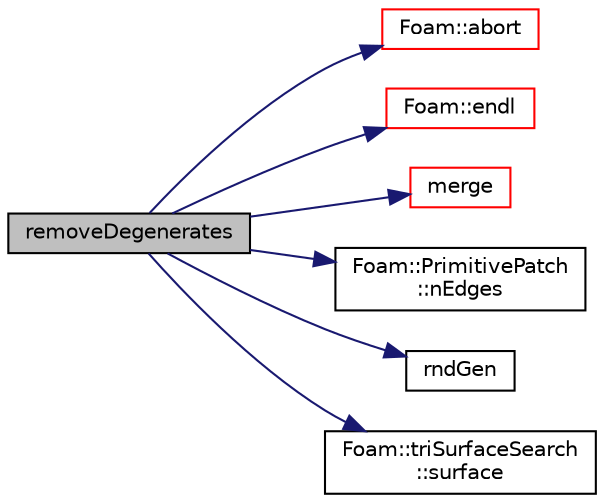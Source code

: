 digraph "removeDegenerates"
{
  bgcolor="transparent";
  edge [fontname="Helvetica",fontsize="10",labelfontname="Helvetica",labelfontsize="10"];
  node [fontname="Helvetica",fontsize="10",shape=record];
  rankdir="LR";
  Node150 [label="removeDegenerates",height=0.2,width=0.4,color="black", fillcolor="grey75", style="filled", fontcolor="black"];
  Node150 -> Node151 [color="midnightblue",fontsize="10",style="solid",fontname="Helvetica"];
  Node151 [label="Foam::abort",height=0.2,width=0.4,color="red",URL="$a21851.html#a447107a607d03e417307c203fa5fb44b"];
  Node150 -> Node155 [color="midnightblue",fontsize="10",style="solid",fontname="Helvetica"];
  Node155 [label="Foam::endl",height=0.2,width=0.4,color="red",URL="$a21851.html#a2db8fe02a0d3909e9351bb4275b23ce4",tooltip="Add newline and flush stream. "];
  Node150 -> Node196 [color="midnightblue",fontsize="10",style="solid",fontname="Helvetica"];
  Node196 [label="merge",height=0.2,width=0.4,color="red",URL="$a26633.html#a987539e16097f548da5dde54bbc38a40",tooltip="Merge (or override) edge intersection for a subset. "];
  Node150 -> Node210 [color="midnightblue",fontsize="10",style="solid",fontname="Helvetica"];
  Node210 [label="Foam::PrimitivePatch\l::nEdges",height=0.2,width=0.4,color="black",URL="$a28693.html#a086513bcff1a3f1684e1a3879dd90deb",tooltip="Return number of edges in patch. "];
  Node150 -> Node211 [color="midnightblue",fontsize="10",style="solid",fontname="Helvetica"];
  Node211 [label="rndGen",height=0.2,width=0.4,color="black",URL="$a41252.html#ab8597af4c8d0209c2e0c9b1982782bfb"];
  Node150 -> Node212 [color="midnightblue",fontsize="10",style="solid",fontname="Helvetica"];
  Node212 [label="Foam::triSurfaceSearch\l::surface",height=0.2,width=0.4,color="black",URL="$a26665.html#abf28bf4987657fadcee184f52c42c24d",tooltip="Return reference to the surface. "];
}
